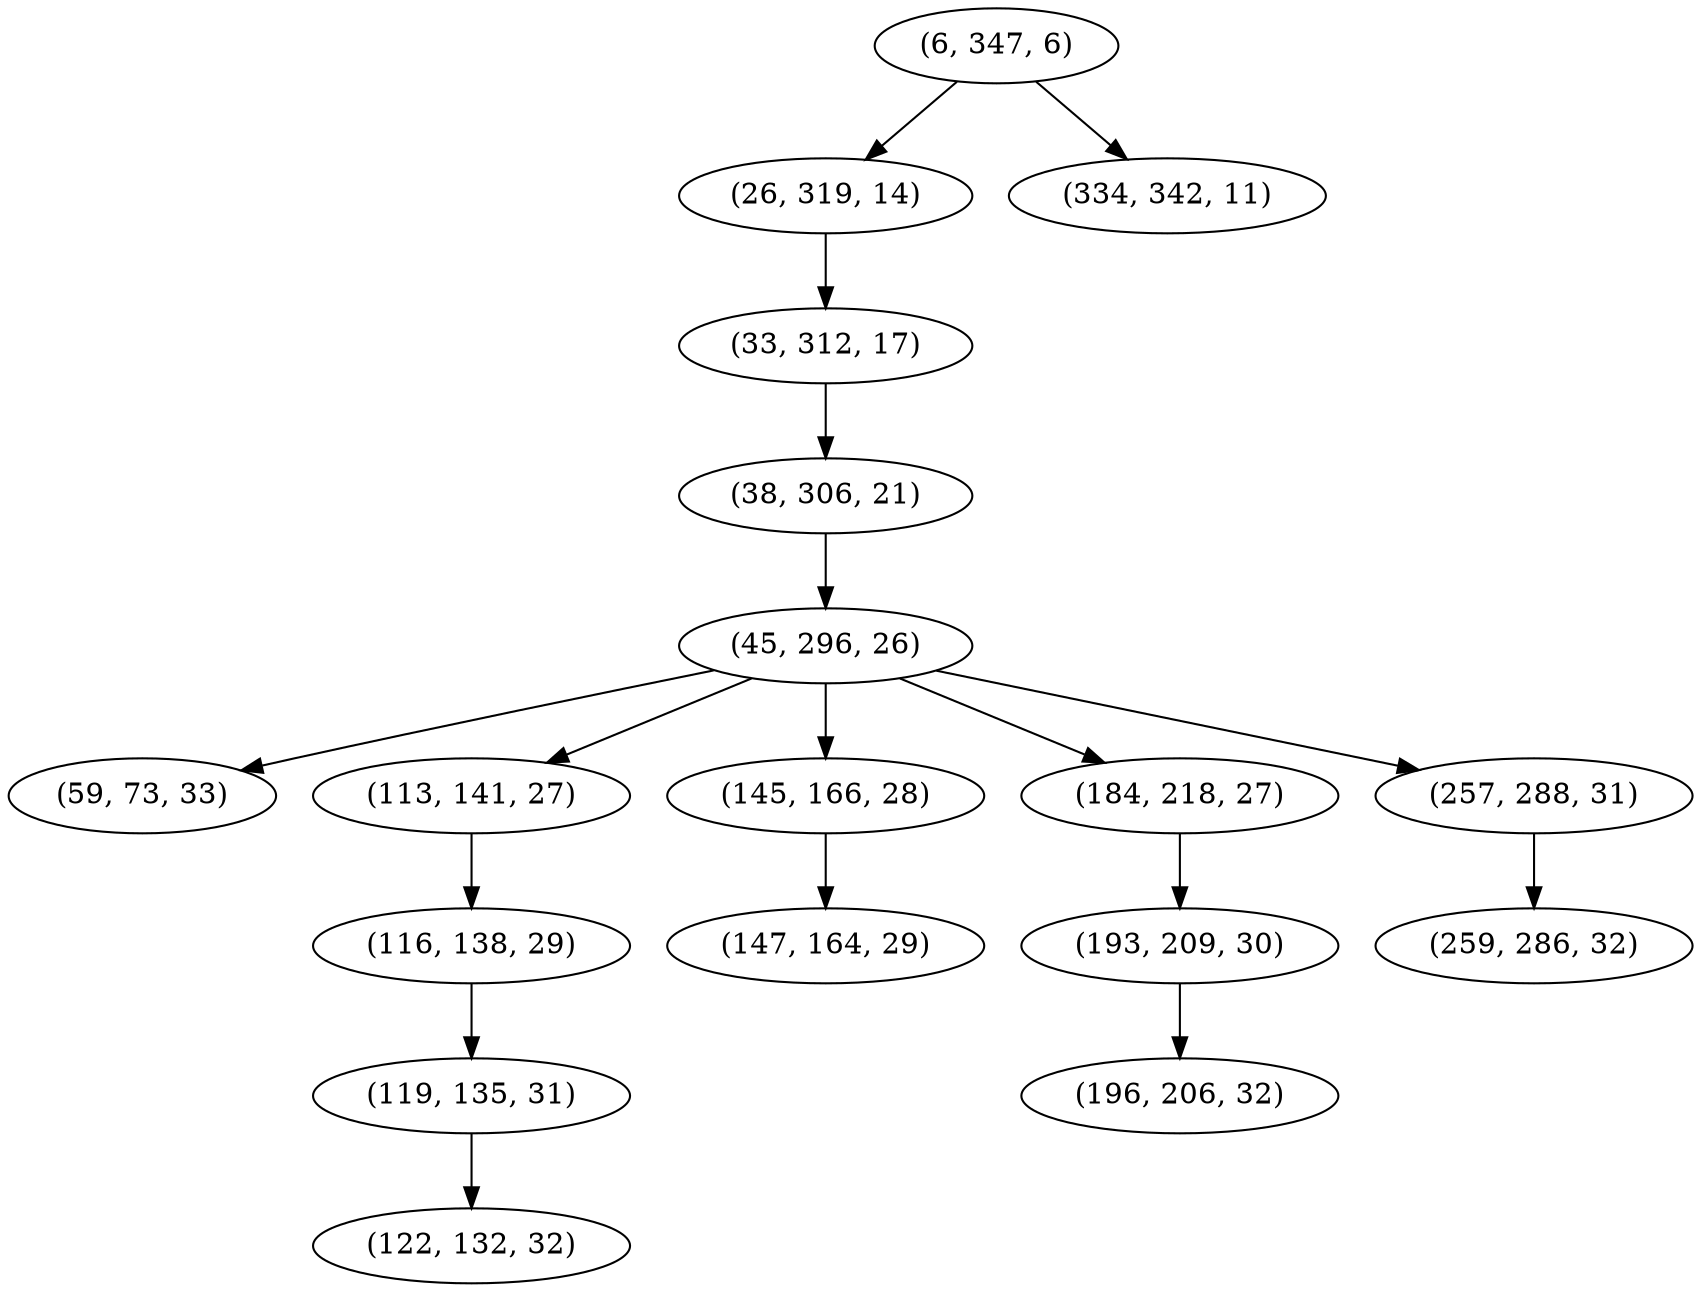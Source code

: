 digraph tree {
    "(6, 347, 6)";
    "(26, 319, 14)";
    "(33, 312, 17)";
    "(38, 306, 21)";
    "(45, 296, 26)";
    "(59, 73, 33)";
    "(113, 141, 27)";
    "(116, 138, 29)";
    "(119, 135, 31)";
    "(122, 132, 32)";
    "(145, 166, 28)";
    "(147, 164, 29)";
    "(184, 218, 27)";
    "(193, 209, 30)";
    "(196, 206, 32)";
    "(257, 288, 31)";
    "(259, 286, 32)";
    "(334, 342, 11)";
    "(6, 347, 6)" -> "(26, 319, 14)";
    "(6, 347, 6)" -> "(334, 342, 11)";
    "(26, 319, 14)" -> "(33, 312, 17)";
    "(33, 312, 17)" -> "(38, 306, 21)";
    "(38, 306, 21)" -> "(45, 296, 26)";
    "(45, 296, 26)" -> "(59, 73, 33)";
    "(45, 296, 26)" -> "(113, 141, 27)";
    "(45, 296, 26)" -> "(145, 166, 28)";
    "(45, 296, 26)" -> "(184, 218, 27)";
    "(45, 296, 26)" -> "(257, 288, 31)";
    "(113, 141, 27)" -> "(116, 138, 29)";
    "(116, 138, 29)" -> "(119, 135, 31)";
    "(119, 135, 31)" -> "(122, 132, 32)";
    "(145, 166, 28)" -> "(147, 164, 29)";
    "(184, 218, 27)" -> "(193, 209, 30)";
    "(193, 209, 30)" -> "(196, 206, 32)";
    "(257, 288, 31)" -> "(259, 286, 32)";
}
